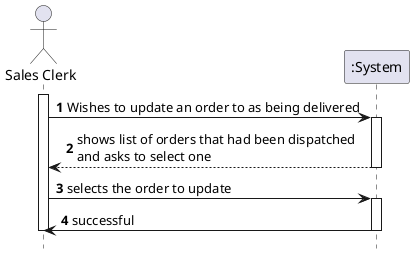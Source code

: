 @startuml
autonumber
hide footbox
actor "Sales Clerk" as SC

activate SC
SC -> ":System" : Wishes to update an order to as being delivered




activate ":System"
":System" --> SC : shows list of orders that had been dispatched\nand asks to select one
deactivate ":System"

SC -> ":System" : selects the order to update
activate ":System"

":System" -> SC : successful
deactivate ":System"

deactivate SC


@enduml